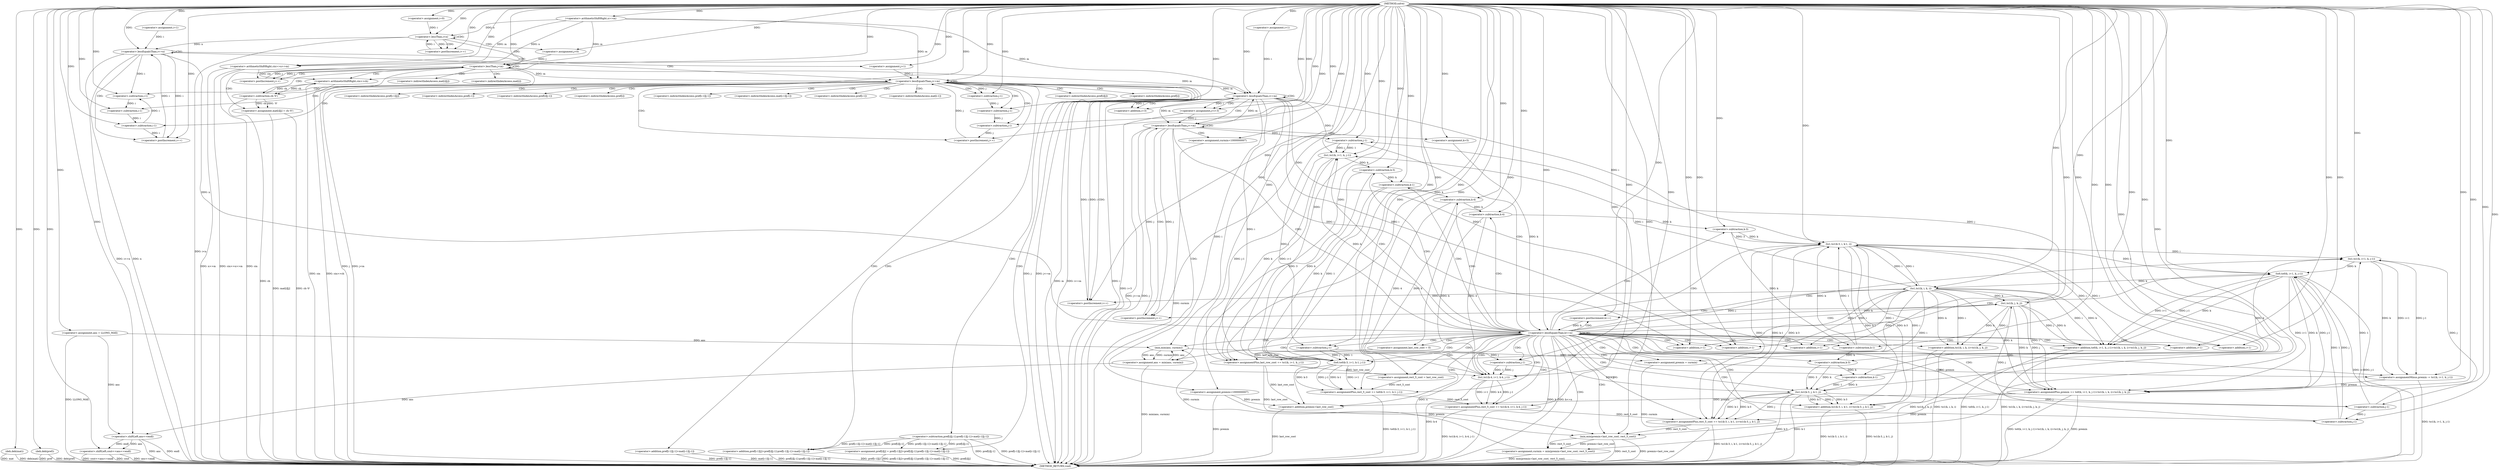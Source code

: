 digraph "solve" {  
"1001045" [label = "(METHOD,solve)" ]
"1001328" [label = "(METHOD_RETURN,void)" ]
"1001049" [label = "(<operator>.arithmeticShiftRight,cin>>n>>m)" ]
"1001090" [label = "(deb,deb(mat))" ]
"1001156" [label = "(<operator>.assignment,ans = LLONG_MAX)" ]
"1001159" [label = "(deb,deb(pref))" ]
"1001323" [label = "(<operator>.shiftLeft,cout<<ans<<endl)" ]
"1001057" [label = "(<operator>.assignment,i=0)" ]
"1001060" [label = "(<operator>.lessThan,i<n)" ]
"1001063" [label = "(<operator>.postIncrement,i++)" ]
"1001094" [label = "(<operator>.assignment,i=1)" ]
"1001097" [label = "(<operator>.lessEqualsThan,i<=n)" ]
"1001100" [label = "(<operator>.postIncrement,i++)" ]
"1001163" [label = "(<operator>.assignment,i=1)" ]
"1001166" [label = "(<operator>.lessEqualsThan,i<=m)" ]
"1001169" [label = "(<operator>.postIncrement,i++)" ]
"1001051" [label = "(<operator>.arithmeticShiftRight,n>>m)" ]
"1001325" [label = "(<operator>.shiftLeft,ans<<endl)" ]
"1001068" [label = "(<operator>.assignment,j=0)" ]
"1001071" [label = "(<operator>.lessThan,j<m)" ]
"1001074" [label = "(<operator>.postIncrement,j++)" ]
"1001105" [label = "(<operator>.assignment,j=1)" ]
"1001108" [label = "(<operator>.lessEqualsThan,j<=m)" ]
"1001111" [label = "(<operator>.postIncrement,j++)" ]
"1001174" [label = "(<operator>.assignment,j=i+3)" ]
"1001179" [label = "(<operator>.lessEqualsThan,j<=m)" ]
"1001182" [label = "(<operator>.postIncrement,j++)" ]
"1001078" [label = "(<operator>.arithmeticShiftRight,cin>>ch)" ]
"1001081" [label = "(<operator>.assignment,mat[i][j] = ch-'0')" ]
"1001114" [label = "(<operator>.assignment,pref[i][j] = pref[i-1][j]+pref[i][j-1]-pref[i-1][j-1]+mat[i-1][j-1])" ]
"1001186" [label = "(<operator>.assignment,premin=1000000007)" ]
"1001190" [label = "(<operator>.assignment,curmin=1000000007)" ]
"1001176" [label = "(<operator>.addition,i+3)" ]
"1001195" [label = "(<operator>.assignment,k=5)" ]
"1001198" [label = "(<operator>.lessEqualsThan,k<=n)" ]
"1001201" [label = "(<operator>.postIncrement,k++)" ]
"1001087" [label = "(<operator>.subtraction,ch-'0')" ]
"1001120" [label = "(<operator>.addition,pref[i-1][j]+pref[i][j-1]-pref[i-1][j-1]+mat[i-1][j-1])" ]
"1001205" [label = "(<operator>.assignment,last_row_cost = 0)" ]
"1001208" [label = "(<operator>.assignmentPlus,last_row_cost += to1(k, i+1, k, j-1))" ]
"1001220" [label = "(<operator>.assignment,rect_5_cost = last_row_cost)" ]
"1001223" [label = "(<operator>.assignmentPlus,rect_5_cost += to0(k-3, i+1, k-1, j-1))" ]
"1001238" [label = "(<operator>.assignmentPlus,rect_5_cost += to1(k-4, i+1, k-4, j-1))" ]
"1001253" [label = "(<operator>.assignmentPlus,rect_5_cost += to1(k-3, i, k-1, i)+to1(k-3, j, k-1, j))" ]
"1001274" [label = "(<operator>.assignment,curmin = min(premin+last_row_cost, rect_5_cost))" ]
"1001281" [label = "(<operator>.assignment,ans = min(ans, curmin))" ]
"1001286" [label = "(<operator>.assignment,premin = curmin)" ]
"1001289" [label = "(<operator>.assignmentMinus,premin -= to1(k, i+1, k, j-1))" ]
"1001300" [label = "(<operator>.assignmentPlus,premin += to0(k, i+1, k, j-1)+to1(k, i, k, i)+to1(k, j, k, j))" ]
"1001128" [label = "(<operator>.subtraction,pref[i][j-1]-pref[i-1][j-1]+mat[i-1][j-1])" ]
"1001136" [label = "(<operator>.addition,pref[i-1][j-1]+mat[i-1][j-1])" ]
"1001210" [label = "(to1,to1(k, i+1, k, j-1))" ]
"1001225" [label = "(to0,to0(k-3, i+1, k-1, j-1))" ]
"1001240" [label = "(to1,to1(k-4, i+1, k-4, j-1))" ]
"1001255" [label = "(<operator>.addition,to1(k-3, i, k-1, i)+to1(k-3, j, k-1, j))" ]
"1001276" [label = "(min,min(premin+last_row_cost, rect_5_cost))" ]
"1001283" [label = "(min,min(ans, curmin))" ]
"1001291" [label = "(to1,to1(k, i+1, k, j-1))" ]
"1001302" [label = "(<operator>.addition,to0(k, i+1, k, j-1)+to1(k, i, k, i)+to1(k, j, k, j))" ]
"1001124" [label = "(<operator>.subtraction,i-1)" ]
"1001133" [label = "(<operator>.subtraction,j-1)" ]
"1001212" [label = "(<operator>.addition,i+1)" ]
"1001216" [label = "(<operator>.subtraction,j-1)" ]
"1001226" [label = "(<operator>.subtraction,k-3)" ]
"1001229" [label = "(<operator>.addition,i+1)" ]
"1001232" [label = "(<operator>.subtraction,k-1)" ]
"1001235" [label = "(<operator>.subtraction,j-1)" ]
"1001241" [label = "(<operator>.subtraction,k-4)" ]
"1001244" [label = "(<operator>.addition,i+1)" ]
"1001247" [label = "(<operator>.subtraction,k-4)" ]
"1001250" [label = "(<operator>.subtraction,j-1)" ]
"1001256" [label = "(to1,to1(k-3, i, k-1, i))" ]
"1001265" [label = "(to1,to1(k-3, j, k-1, j))" ]
"1001277" [label = "(<operator>.addition,premin+last_row_cost)" ]
"1001293" [label = "(<operator>.addition,i+1)" ]
"1001297" [label = "(<operator>.subtraction,j-1)" ]
"1001303" [label = "(to0,to0(k, i+1, k, j-1))" ]
"1001312" [label = "(<operator>.addition,to1(k, i, k, i)+to1(k, j, k, j))" ]
"1001143" [label = "(<operator>.subtraction,j-1)" ]
"1001152" [label = "(<operator>.subtraction,j-1)" ]
"1001257" [label = "(<operator>.subtraction,k-3)" ]
"1001261" [label = "(<operator>.subtraction,k-1)" ]
"1001266" [label = "(<operator>.subtraction,k-3)" ]
"1001270" [label = "(<operator>.subtraction,k-1)" ]
"1001305" [label = "(<operator>.addition,i+1)" ]
"1001309" [label = "(<operator>.subtraction,j-1)" ]
"1001313" [label = "(to1,to1(k, i, k, i))" ]
"1001318" [label = "(to1,to1(k, j, k, j))" ]
"1001140" [label = "(<operator>.subtraction,i-1)" ]
"1001149" [label = "(<operator>.subtraction,i-1)" ]
"1001082" [label = "(<operator>.indirectIndexAccess,mat[i][j])" ]
"1001115" [label = "(<operator>.indirectIndexAccess,pref[i][j])" ]
"1001083" [label = "(<operator>.indirectIndexAccess,mat[i])" ]
"1001116" [label = "(<operator>.indirectIndexAccess,pref[i])" ]
"1001121" [label = "(<operator>.indirectIndexAccess,pref[i-1][j])" ]
"1001122" [label = "(<operator>.indirectIndexAccess,pref[i-1])" ]
"1001129" [label = "(<operator>.indirectIndexAccess,pref[i][j-1])" ]
"1001130" [label = "(<operator>.indirectIndexAccess,pref[i])" ]
"1001137" [label = "(<operator>.indirectIndexAccess,pref[i-1][j-1])" ]
"1001146" [label = "(<operator>.indirectIndexAccess,mat[i-1][j-1])" ]
"1001138" [label = "(<operator>.indirectIndexAccess,pref[i-1])" ]
"1001147" [label = "(<operator>.indirectIndexAccess,mat[i-1])" ]
  "1001049" -> "1001328"  [ label = "DDG: cin"] 
  "1001049" -> "1001328"  [ label = "DDG: n>>m"] 
  "1001049" -> "1001328"  [ label = "DDG: cin>>n>>m"] 
  "1001060" -> "1001328"  [ label = "DDG: i<n"] 
  "1001090" -> "1001328"  [ label = "DDG: mat"] 
  "1001090" -> "1001328"  [ label = "DDG: deb(mat)"] 
  "1001097" -> "1001328"  [ label = "DDG: n"] 
  "1001097" -> "1001328"  [ label = "DDG: i<=n"] 
  "1001159" -> "1001328"  [ label = "DDG: pref"] 
  "1001159" -> "1001328"  [ label = "DDG: deb(pref)"] 
  "1001166" -> "1001328"  [ label = "DDG: i"] 
  "1001166" -> "1001328"  [ label = "DDG: m"] 
  "1001166" -> "1001328"  [ label = "DDG: i<=m"] 
  "1001325" -> "1001328"  [ label = "DDG: ans"] 
  "1001323" -> "1001328"  [ label = "DDG: ans<<endl"] 
  "1001323" -> "1001328"  [ label = "DDG: cout<<ans<<endl"] 
  "1001174" -> "1001328"  [ label = "DDG: i+3"] 
  "1001179" -> "1001328"  [ label = "DDG: j"] 
  "1001179" -> "1001328"  [ label = "DDG: j<=m"] 
  "1001186" -> "1001328"  [ label = "DDG: premin"] 
  "1001190" -> "1001328"  [ label = "DDG: curmin"] 
  "1001198" -> "1001328"  [ label = "DDG: k"] 
  "1001198" -> "1001328"  [ label = "DDG: n"] 
  "1001198" -> "1001328"  [ label = "DDG: k<=n"] 
  "1001223" -> "1001328"  [ label = "DDG: to0(k-3, i+1, k-1, j-1)"] 
  "1001240" -> "1001328"  [ label = "DDG: k-4"] 
  "1001238" -> "1001328"  [ label = "DDG: to1(k-4, i+1, k-4, j-1)"] 
  "1001255" -> "1001328"  [ label = "DDG: to1(k-3, i, k-1, i)"] 
  "1001265" -> "1001328"  [ label = "DDG: k-3"] 
  "1001265" -> "1001328"  [ label = "DDG: k-1"] 
  "1001255" -> "1001328"  [ label = "DDG: to1(k-3, j, k-1, j)"] 
  "1001253" -> "1001328"  [ label = "DDG: to1(k-3, i, k-1, i)+to1(k-3, j, k-1, j)"] 
  "1001277" -> "1001328"  [ label = "DDG: last_row_cost"] 
  "1001276" -> "1001328"  [ label = "DDG: premin+last_row_cost"] 
  "1001276" -> "1001328"  [ label = "DDG: rect_5_cost"] 
  "1001274" -> "1001328"  [ label = "DDG: min(premin+last_row_cost, rect_5_cost)"] 
  "1001281" -> "1001328"  [ label = "DDG: min(ans, curmin)"] 
  "1001286" -> "1001328"  [ label = "DDG: curmin"] 
  "1001289" -> "1001328"  [ label = "DDG: to1(k, i+1, k, j-1)"] 
  "1001300" -> "1001328"  [ label = "DDG: premin"] 
  "1001303" -> "1001328"  [ label = "DDG: i+1"] 
  "1001303" -> "1001328"  [ label = "DDG: j-1"] 
  "1001302" -> "1001328"  [ label = "DDG: to0(k, i+1, k, j-1)"] 
  "1001312" -> "1001328"  [ label = "DDG: to1(k, i, k, i)"] 
  "1001312" -> "1001328"  [ label = "DDG: to1(k, j, k, j)"] 
  "1001302" -> "1001328"  [ label = "DDG: to1(k, i, k, i)+to1(k, j, k, j)"] 
  "1001300" -> "1001328"  [ label = "DDG: to0(k, i+1, k, j-1)+to1(k, i, k, i)+to1(k, j, k, j)"] 
  "1001108" -> "1001328"  [ label = "DDG: j"] 
  "1001108" -> "1001328"  [ label = "DDG: j<=m"] 
  "1001114" -> "1001328"  [ label = "DDG: pref[i][j]"] 
  "1001120" -> "1001328"  [ label = "DDG: pref[i-1][j]"] 
  "1001128" -> "1001328"  [ label = "DDG: pref[i][j-1]"] 
  "1001136" -> "1001328"  [ label = "DDG: pref[i-1][j-1]"] 
  "1001136" -> "1001328"  [ label = "DDG: mat[i-1][j-1]"] 
  "1001128" -> "1001328"  [ label = "DDG: pref[i-1][j-1]+mat[i-1][j-1]"] 
  "1001120" -> "1001328"  [ label = "DDG: pref[i][j-1]-pref[i-1][j-1]+mat[i-1][j-1]"] 
  "1001114" -> "1001328"  [ label = "DDG: pref[i-1][j]+pref[i][j-1]-pref[i-1][j-1]+mat[i-1][j-1]"] 
  "1001071" -> "1001328"  [ label = "DDG: j"] 
  "1001071" -> "1001328"  [ label = "DDG: j<m"] 
  "1001078" -> "1001328"  [ label = "DDG: cin"] 
  "1001078" -> "1001328"  [ label = "DDG: cin>>ch"] 
  "1001081" -> "1001328"  [ label = "DDG: mat[i][j]"] 
  "1001087" -> "1001328"  [ label = "DDG: ch"] 
  "1001081" -> "1001328"  [ label = "DDG: ch-'0'"] 
  "1001156" -> "1001328"  [ label = "DDG: LLONG_MAX"] 
  "1001323" -> "1001328"  [ label = "DDG: cout"] 
  "1001325" -> "1001328"  [ label = "DDG: endl"] 
  "1001045" -> "1001156"  [ label = "DDG: "] 
  "1001045" -> "1001049"  [ label = "DDG: "] 
  "1001051" -> "1001049"  [ label = "DDG: n"] 
  "1001051" -> "1001049"  [ label = "DDG: m"] 
  "1001045" -> "1001057"  [ label = "DDG: "] 
  "1001045" -> "1001090"  [ label = "DDG: "] 
  "1001045" -> "1001094"  [ label = "DDG: "] 
  "1001045" -> "1001159"  [ label = "DDG: "] 
  "1001045" -> "1001163"  [ label = "DDG: "] 
  "1001045" -> "1001323"  [ label = "DDG: "] 
  "1001325" -> "1001323"  [ label = "DDG: endl"] 
  "1001325" -> "1001323"  [ label = "DDG: ans"] 
  "1001045" -> "1001051"  [ label = "DDG: "] 
  "1001057" -> "1001060"  [ label = "DDG: i"] 
  "1001063" -> "1001060"  [ label = "DDG: i"] 
  "1001045" -> "1001060"  [ label = "DDG: "] 
  "1001051" -> "1001060"  [ label = "DDG: n"] 
  "1001060" -> "1001063"  [ label = "DDG: i"] 
  "1001045" -> "1001063"  [ label = "DDG: "] 
  "1001094" -> "1001097"  [ label = "DDG: i"] 
  "1001100" -> "1001097"  [ label = "DDG: i"] 
  "1001045" -> "1001097"  [ label = "DDG: "] 
  "1001060" -> "1001097"  [ label = "DDG: n"] 
  "1001097" -> "1001100"  [ label = "DDG: i"] 
  "1001149" -> "1001100"  [ label = "DDG: i"] 
  "1001045" -> "1001100"  [ label = "DDG: "] 
  "1001163" -> "1001166"  [ label = "DDG: i"] 
  "1001169" -> "1001166"  [ label = "DDG: i"] 
  "1001045" -> "1001166"  [ label = "DDG: "] 
  "1001051" -> "1001166"  [ label = "DDG: m"] 
  "1001179" -> "1001166"  [ label = "DDG: m"] 
  "1001108" -> "1001166"  [ label = "DDG: m"] 
  "1001071" -> "1001166"  [ label = "DDG: m"] 
  "1001313" -> "1001169"  [ label = "DDG: i"] 
  "1001045" -> "1001169"  [ label = "DDG: "] 
  "1001166" -> "1001169"  [ label = "DDG: i"] 
  "1001156" -> "1001325"  [ label = "DDG: ans"] 
  "1001281" -> "1001325"  [ label = "DDG: ans"] 
  "1001045" -> "1001325"  [ label = "DDG: "] 
  "1001045" -> "1001068"  [ label = "DDG: "] 
  "1001045" -> "1001105"  [ label = "DDG: "] 
  "1001166" -> "1001174"  [ label = "DDG: i"] 
  "1001045" -> "1001174"  [ label = "DDG: "] 
  "1001068" -> "1001071"  [ label = "DDG: j"] 
  "1001074" -> "1001071"  [ label = "DDG: j"] 
  "1001045" -> "1001071"  [ label = "DDG: "] 
  "1001051" -> "1001071"  [ label = "DDG: m"] 
  "1001071" -> "1001074"  [ label = "DDG: j"] 
  "1001045" -> "1001074"  [ label = "DDG: "] 
  "1001087" -> "1001081"  [ label = "DDG: ch"] 
  "1001087" -> "1001081"  [ label = "DDG: '0'"] 
  "1001105" -> "1001108"  [ label = "DDG: j"] 
  "1001111" -> "1001108"  [ label = "DDG: j"] 
  "1001045" -> "1001108"  [ label = "DDG: "] 
  "1001051" -> "1001108"  [ label = "DDG: m"] 
  "1001071" -> "1001108"  [ label = "DDG: m"] 
  "1001152" -> "1001111"  [ label = "DDG: j"] 
  "1001045" -> "1001111"  [ label = "DDG: "] 
  "1001128" -> "1001114"  [ label = "DDG: pref[i][j-1]"] 
  "1001128" -> "1001114"  [ label = "DDG: pref[i-1][j-1]+mat[i-1][j-1]"] 
  "1001174" -> "1001179"  [ label = "DDG: j"] 
  "1001182" -> "1001179"  [ label = "DDG: j"] 
  "1001045" -> "1001179"  [ label = "DDG: "] 
  "1001166" -> "1001179"  [ label = "DDG: m"] 
  "1001179" -> "1001182"  [ label = "DDG: j"] 
  "1001318" -> "1001182"  [ label = "DDG: j"] 
  "1001045" -> "1001182"  [ label = "DDG: "] 
  "1001045" -> "1001186"  [ label = "DDG: "] 
  "1001045" -> "1001190"  [ label = "DDG: "] 
  "1001049" -> "1001078"  [ label = "DDG: cin"] 
  "1001045" -> "1001078"  [ label = "DDG: "] 
  "1001087" -> "1001078"  [ label = "DDG: ch"] 
  "1001166" -> "1001176"  [ label = "DDG: i"] 
  "1001045" -> "1001176"  [ label = "DDG: "] 
  "1001045" -> "1001195"  [ label = "DDG: "] 
  "1001078" -> "1001087"  [ label = "DDG: ch"] 
  "1001045" -> "1001087"  [ label = "DDG: "] 
  "1001128" -> "1001120"  [ label = "DDG: pref[i][j-1]"] 
  "1001128" -> "1001120"  [ label = "DDG: pref[i-1][j-1]+mat[i-1][j-1]"] 
  "1001195" -> "1001198"  [ label = "DDG: k"] 
  "1001201" -> "1001198"  [ label = "DDG: k"] 
  "1001045" -> "1001198"  [ label = "DDG: "] 
  "1001097" -> "1001198"  [ label = "DDG: n"] 
  "1001318" -> "1001201"  [ label = "DDG: k"] 
  "1001045" -> "1001201"  [ label = "DDG: "] 
  "1001045" -> "1001205"  [ label = "DDG: "] 
  "1001210" -> "1001208"  [ label = "DDG: i+1"] 
  "1001210" -> "1001208"  [ label = "DDG: j-1"] 
  "1001210" -> "1001208"  [ label = "DDG: k"] 
  "1001208" -> "1001220"  [ label = "DDG: last_row_cost"] 
  "1001045" -> "1001220"  [ label = "DDG: "] 
  "1001225" -> "1001223"  [ label = "DDG: k-1"] 
  "1001225" -> "1001223"  [ label = "DDG: i+1"] 
  "1001225" -> "1001223"  [ label = "DDG: k-3"] 
  "1001225" -> "1001223"  [ label = "DDG: j-1"] 
  "1001240" -> "1001238"  [ label = "DDG: k-4"] 
  "1001240" -> "1001238"  [ label = "DDG: j-1"] 
  "1001240" -> "1001238"  [ label = "DDG: i+1"] 
  "1001256" -> "1001253"  [ label = "DDG: k-3"] 
  "1001256" -> "1001253"  [ label = "DDG: i"] 
  "1001256" -> "1001253"  [ label = "DDG: k-1"] 
  "1001265" -> "1001253"  [ label = "DDG: j"] 
  "1001265" -> "1001253"  [ label = "DDG: k-3"] 
  "1001265" -> "1001253"  [ label = "DDG: k-1"] 
  "1001276" -> "1001274"  [ label = "DDG: premin+last_row_cost"] 
  "1001276" -> "1001274"  [ label = "DDG: rect_5_cost"] 
  "1001283" -> "1001281"  [ label = "DDG: curmin"] 
  "1001283" -> "1001281"  [ label = "DDG: ans"] 
  "1001283" -> "1001286"  [ label = "DDG: curmin"] 
  "1001045" -> "1001286"  [ label = "DDG: "] 
  "1001291" -> "1001289"  [ label = "DDG: k"] 
  "1001291" -> "1001289"  [ label = "DDG: i+1"] 
  "1001291" -> "1001289"  [ label = "DDG: j-1"] 
  "1001318" -> "1001300"  [ label = "DDG: j"] 
  "1001318" -> "1001300"  [ label = "DDG: k"] 
  "1001313" -> "1001300"  [ label = "DDG: k"] 
  "1001313" -> "1001300"  [ label = "DDG: i"] 
  "1001303" -> "1001300"  [ label = "DDG: k"] 
  "1001303" -> "1001300"  [ label = "DDG: j-1"] 
  "1001303" -> "1001300"  [ label = "DDG: i+1"] 
  "1001205" -> "1001208"  [ label = "DDG: last_row_cost"] 
  "1001045" -> "1001208"  [ label = "DDG: "] 
  "1001220" -> "1001223"  [ label = "DDG: rect_5_cost"] 
  "1001045" -> "1001223"  [ label = "DDG: "] 
  "1001223" -> "1001238"  [ label = "DDG: rect_5_cost"] 
  "1001045" -> "1001238"  [ label = "DDG: "] 
  "1001238" -> "1001253"  [ label = "DDG: rect_5_cost"] 
  "1001045" -> "1001253"  [ label = "DDG: "] 
  "1001045" -> "1001274"  [ label = "DDG: "] 
  "1001045" -> "1001281"  [ label = "DDG: "] 
  "1001286" -> "1001289"  [ label = "DDG: premin"] 
  "1001045" -> "1001289"  [ label = "DDG: "] 
  "1001289" -> "1001300"  [ label = "DDG: premin"] 
  "1001045" -> "1001300"  [ label = "DDG: "] 
  "1001198" -> "1001210"  [ label = "DDG: k"] 
  "1001045" -> "1001210"  [ label = "DDG: "] 
  "1001216" -> "1001210"  [ label = "DDG: 1"] 
  "1001216" -> "1001210"  [ label = "DDG: j"] 
  "1001313" -> "1001210"  [ label = "DDG: i"] 
  "1001166" -> "1001210"  [ label = "DDG: i"] 
  "1001226" -> "1001225"  [ label = "DDG: 3"] 
  "1001226" -> "1001225"  [ label = "DDG: k"] 
  "1001232" -> "1001225"  [ label = "DDG: 1"] 
  "1001232" -> "1001225"  [ label = "DDG: k"] 
  "1001235" -> "1001225"  [ label = "DDG: j"] 
  "1001235" -> "1001225"  [ label = "DDG: 1"] 
  "1001045" -> "1001225"  [ label = "DDG: "] 
  "1001313" -> "1001225"  [ label = "DDG: i"] 
  "1001166" -> "1001225"  [ label = "DDG: i"] 
  "1001241" -> "1001240"  [ label = "DDG: k"] 
  "1001241" -> "1001240"  [ label = "DDG: 4"] 
  "1001247" -> "1001240"  [ label = "DDG: 4"] 
  "1001247" -> "1001240"  [ label = "DDG: k"] 
  "1001250" -> "1001240"  [ label = "DDG: 1"] 
  "1001250" -> "1001240"  [ label = "DDG: j"] 
  "1001045" -> "1001240"  [ label = "DDG: "] 
  "1001313" -> "1001240"  [ label = "DDG: i"] 
  "1001166" -> "1001240"  [ label = "DDG: i"] 
  "1001256" -> "1001255"  [ label = "DDG: k-3"] 
  "1001256" -> "1001255"  [ label = "DDG: i"] 
  "1001256" -> "1001255"  [ label = "DDG: k-1"] 
  "1001265" -> "1001255"  [ label = "DDG: j"] 
  "1001265" -> "1001255"  [ label = "DDG: k-3"] 
  "1001265" -> "1001255"  [ label = "DDG: k-1"] 
  "1001045" -> "1001276"  [ label = "DDG: "] 
  "1001208" -> "1001276"  [ label = "DDG: last_row_cost"] 
  "1001186" -> "1001276"  [ label = "DDG: premin"] 
  "1001300" -> "1001276"  [ label = "DDG: premin"] 
  "1001253" -> "1001276"  [ label = "DDG: rect_5_cost"] 
  "1001156" -> "1001283"  [ label = "DDG: ans"] 
  "1001281" -> "1001283"  [ label = "DDG: ans"] 
  "1001045" -> "1001283"  [ label = "DDG: "] 
  "1001274" -> "1001283"  [ label = "DDG: curmin"] 
  "1001270" -> "1001291"  [ label = "DDG: k"] 
  "1001045" -> "1001291"  [ label = "DDG: "] 
  "1001297" -> "1001291"  [ label = "DDG: 1"] 
  "1001297" -> "1001291"  [ label = "DDG: j"] 
  "1001256" -> "1001291"  [ label = "DDG: i"] 
  "1001303" -> "1001302"  [ label = "DDG: k"] 
  "1001303" -> "1001302"  [ label = "DDG: j-1"] 
  "1001303" -> "1001302"  [ label = "DDG: i+1"] 
  "1001318" -> "1001302"  [ label = "DDG: j"] 
  "1001318" -> "1001302"  [ label = "DDG: k"] 
  "1001313" -> "1001302"  [ label = "DDG: k"] 
  "1001313" -> "1001302"  [ label = "DDG: i"] 
  "1001097" -> "1001124"  [ label = "DDG: i"] 
  "1001149" -> "1001124"  [ label = "DDG: i"] 
  "1001045" -> "1001124"  [ label = "DDG: "] 
  "1001108" -> "1001133"  [ label = "DDG: j"] 
  "1001045" -> "1001133"  [ label = "DDG: "] 
  "1001313" -> "1001212"  [ label = "DDG: i"] 
  "1001045" -> "1001212"  [ label = "DDG: "] 
  "1001166" -> "1001212"  [ label = "DDG: i"] 
  "1001179" -> "1001216"  [ label = "DDG: j"] 
  "1001318" -> "1001216"  [ label = "DDG: j"] 
  "1001045" -> "1001216"  [ label = "DDG: "] 
  "1001210" -> "1001226"  [ label = "DDG: k"] 
  "1001045" -> "1001226"  [ label = "DDG: "] 
  "1001045" -> "1001229"  [ label = "DDG: "] 
  "1001313" -> "1001229"  [ label = "DDG: i"] 
  "1001166" -> "1001229"  [ label = "DDG: i"] 
  "1001226" -> "1001232"  [ label = "DDG: k"] 
  "1001045" -> "1001232"  [ label = "DDG: "] 
  "1001216" -> "1001235"  [ label = "DDG: j"] 
  "1001045" -> "1001235"  [ label = "DDG: "] 
  "1001232" -> "1001241"  [ label = "DDG: k"] 
  "1001045" -> "1001241"  [ label = "DDG: "] 
  "1001045" -> "1001244"  [ label = "DDG: "] 
  "1001313" -> "1001244"  [ label = "DDG: i"] 
  "1001166" -> "1001244"  [ label = "DDG: i"] 
  "1001241" -> "1001247"  [ label = "DDG: k"] 
  "1001045" -> "1001247"  [ label = "DDG: "] 
  "1001235" -> "1001250"  [ label = "DDG: j"] 
  "1001045" -> "1001250"  [ label = "DDG: "] 
  "1001257" -> "1001256"  [ label = "DDG: k"] 
  "1001257" -> "1001256"  [ label = "DDG: 3"] 
  "1001045" -> "1001256"  [ label = "DDG: "] 
  "1001313" -> "1001256"  [ label = "DDG: i"] 
  "1001166" -> "1001256"  [ label = "DDG: i"] 
  "1001261" -> "1001256"  [ label = "DDG: k"] 
  "1001261" -> "1001256"  [ label = "DDG: 1"] 
  "1001266" -> "1001265"  [ label = "DDG: k"] 
  "1001266" -> "1001265"  [ label = "DDG: 3"] 
  "1001250" -> "1001265"  [ label = "DDG: j"] 
  "1001045" -> "1001265"  [ label = "DDG: "] 
  "1001270" -> "1001265"  [ label = "DDG: k"] 
  "1001270" -> "1001265"  [ label = "DDG: 1"] 
  "1001186" -> "1001277"  [ label = "DDG: premin"] 
  "1001300" -> "1001277"  [ label = "DDG: premin"] 
  "1001045" -> "1001277"  [ label = "DDG: "] 
  "1001208" -> "1001277"  [ label = "DDG: last_row_cost"] 
  "1001256" -> "1001293"  [ label = "DDG: i"] 
  "1001045" -> "1001293"  [ label = "DDG: "] 
  "1001265" -> "1001297"  [ label = "DDG: j"] 
  "1001045" -> "1001297"  [ label = "DDG: "] 
  "1001291" -> "1001303"  [ label = "DDG: k"] 
  "1001045" -> "1001303"  [ label = "DDG: "] 
  "1001309" -> "1001303"  [ label = "DDG: 1"] 
  "1001309" -> "1001303"  [ label = "DDG: j"] 
  "1001256" -> "1001303"  [ label = "DDG: i"] 
  "1001313" -> "1001312"  [ label = "DDG: k"] 
  "1001313" -> "1001312"  [ label = "DDG: i"] 
  "1001318" -> "1001312"  [ label = "DDG: j"] 
  "1001318" -> "1001312"  [ label = "DDG: k"] 
  "1001133" -> "1001143"  [ label = "DDG: j"] 
  "1001045" -> "1001143"  [ label = "DDG: "] 
  "1001143" -> "1001152"  [ label = "DDG: j"] 
  "1001045" -> "1001152"  [ label = "DDG: "] 
  "1001247" -> "1001257"  [ label = "DDG: k"] 
  "1001045" -> "1001257"  [ label = "DDG: "] 
  "1001257" -> "1001261"  [ label = "DDG: k"] 
  "1001045" -> "1001261"  [ label = "DDG: "] 
  "1001261" -> "1001266"  [ label = "DDG: k"] 
  "1001045" -> "1001266"  [ label = "DDG: "] 
  "1001266" -> "1001270"  [ label = "DDG: k"] 
  "1001045" -> "1001270"  [ label = "DDG: "] 
  "1001045" -> "1001305"  [ label = "DDG: "] 
  "1001256" -> "1001305"  [ label = "DDG: i"] 
  "1001297" -> "1001309"  [ label = "DDG: j"] 
  "1001045" -> "1001309"  [ label = "DDG: "] 
  "1001303" -> "1001313"  [ label = "DDG: k"] 
  "1001045" -> "1001313"  [ label = "DDG: "] 
  "1001256" -> "1001313"  [ label = "DDG: i"] 
  "1001313" -> "1001318"  [ label = "DDG: k"] 
  "1001045" -> "1001318"  [ label = "DDG: "] 
  "1001309" -> "1001318"  [ label = "DDG: j"] 
  "1001124" -> "1001140"  [ label = "DDG: i"] 
  "1001045" -> "1001140"  [ label = "DDG: "] 
  "1001140" -> "1001149"  [ label = "DDG: i"] 
  "1001045" -> "1001149"  [ label = "DDG: "] 
  "1001060" -> "1001071"  [ label = "CDG: "] 
  "1001060" -> "1001060"  [ label = "CDG: "] 
  "1001060" -> "1001063"  [ label = "CDG: "] 
  "1001060" -> "1001068"  [ label = "CDG: "] 
  "1001097" -> "1001105"  [ label = "CDG: "] 
  "1001097" -> "1001100"  [ label = "CDG: "] 
  "1001097" -> "1001108"  [ label = "CDG: "] 
  "1001097" -> "1001097"  [ label = "CDG: "] 
  "1001166" -> "1001166"  [ label = "CDG: "] 
  "1001166" -> "1001174"  [ label = "CDG: "] 
  "1001166" -> "1001176"  [ label = "CDG: "] 
  "1001166" -> "1001169"  [ label = "CDG: "] 
  "1001166" -> "1001179"  [ label = "CDG: "] 
  "1001071" -> "1001078"  [ label = "CDG: "] 
  "1001071" -> "1001071"  [ label = "CDG: "] 
  "1001071" -> "1001082"  [ label = "CDG: "] 
  "1001071" -> "1001083"  [ label = "CDG: "] 
  "1001071" -> "1001087"  [ label = "CDG: "] 
  "1001071" -> "1001081"  [ label = "CDG: "] 
  "1001071" -> "1001074"  [ label = "CDG: "] 
  "1001108" -> "1001121"  [ label = "CDG: "] 
  "1001108" -> "1001137"  [ label = "CDG: "] 
  "1001108" -> "1001122"  [ label = "CDG: "] 
  "1001108" -> "1001130"  [ label = "CDG: "] 
  "1001108" -> "1001143"  [ label = "CDG: "] 
  "1001108" -> "1001115"  [ label = "CDG: "] 
  "1001108" -> "1001128"  [ label = "CDG: "] 
  "1001108" -> "1001114"  [ label = "CDG: "] 
  "1001108" -> "1001133"  [ label = "CDG: "] 
  "1001108" -> "1001120"  [ label = "CDG: "] 
  "1001108" -> "1001152"  [ label = "CDG: "] 
  "1001108" -> "1001108"  [ label = "CDG: "] 
  "1001108" -> "1001129"  [ label = "CDG: "] 
  "1001108" -> "1001140"  [ label = "CDG: "] 
  "1001108" -> "1001124"  [ label = "CDG: "] 
  "1001108" -> "1001138"  [ label = "CDG: "] 
  "1001108" -> "1001149"  [ label = "CDG: "] 
  "1001108" -> "1001146"  [ label = "CDG: "] 
  "1001108" -> "1001116"  [ label = "CDG: "] 
  "1001108" -> "1001136"  [ label = "CDG: "] 
  "1001108" -> "1001111"  [ label = "CDG: "] 
  "1001108" -> "1001147"  [ label = "CDG: "] 
  "1001179" -> "1001198"  [ label = "CDG: "] 
  "1001179" -> "1001195"  [ label = "CDG: "] 
  "1001179" -> "1001190"  [ label = "CDG: "] 
  "1001179" -> "1001182"  [ label = "CDG: "] 
  "1001179" -> "1001179"  [ label = "CDG: "] 
  "1001179" -> "1001186"  [ label = "CDG: "] 
  "1001198" -> "1001309"  [ label = "CDG: "] 
  "1001198" -> "1001198"  [ label = "CDG: "] 
  "1001198" -> "1001318"  [ label = "CDG: "] 
  "1001198" -> "1001293"  [ label = "CDG: "] 
  "1001198" -> "1001297"  [ label = "CDG: "] 
  "1001198" -> "1001229"  [ label = "CDG: "] 
  "1001198" -> "1001302"  [ label = "CDG: "] 
  "1001198" -> "1001255"  [ label = "CDG: "] 
  "1001198" -> "1001270"  [ label = "CDG: "] 
  "1001198" -> "1001250"  [ label = "CDG: "] 
  "1001198" -> "1001232"  [ label = "CDG: "] 
  "1001198" -> "1001289"  [ label = "CDG: "] 
  "1001198" -> "1001216"  [ label = "CDG: "] 
  "1001198" -> "1001300"  [ label = "CDG: "] 
  "1001198" -> "1001257"  [ label = "CDG: "] 
  "1001198" -> "1001240"  [ label = "CDG: "] 
  "1001198" -> "1001244"  [ label = "CDG: "] 
  "1001198" -> "1001220"  [ label = "CDG: "] 
  "1001198" -> "1001303"  [ label = "CDG: "] 
  "1001198" -> "1001225"  [ label = "CDG: "] 
  "1001198" -> "1001226"  [ label = "CDG: "] 
  "1001198" -> "1001281"  [ label = "CDG: "] 
  "1001198" -> "1001265"  [ label = "CDG: "] 
  "1001198" -> "1001212"  [ label = "CDG: "] 
  "1001198" -> "1001276"  [ label = "CDG: "] 
  "1001198" -> "1001238"  [ label = "CDG: "] 
  "1001198" -> "1001253"  [ label = "CDG: "] 
  "1001198" -> "1001286"  [ label = "CDG: "] 
  "1001198" -> "1001312"  [ label = "CDG: "] 
  "1001198" -> "1001313"  [ label = "CDG: "] 
  "1001198" -> "1001201"  [ label = "CDG: "] 
  "1001198" -> "1001235"  [ label = "CDG: "] 
  "1001198" -> "1001208"  [ label = "CDG: "] 
  "1001198" -> "1001256"  [ label = "CDG: "] 
  "1001198" -> "1001277"  [ label = "CDG: "] 
  "1001198" -> "1001291"  [ label = "CDG: "] 
  "1001198" -> "1001205"  [ label = "CDG: "] 
  "1001198" -> "1001283"  [ label = "CDG: "] 
  "1001198" -> "1001210"  [ label = "CDG: "] 
  "1001198" -> "1001247"  [ label = "CDG: "] 
  "1001198" -> "1001261"  [ label = "CDG: "] 
  "1001198" -> "1001266"  [ label = "CDG: "] 
  "1001198" -> "1001274"  [ label = "CDG: "] 
  "1001198" -> "1001241"  [ label = "CDG: "] 
  "1001198" -> "1001305"  [ label = "CDG: "] 
  "1001198" -> "1001223"  [ label = "CDG: "] 
}
